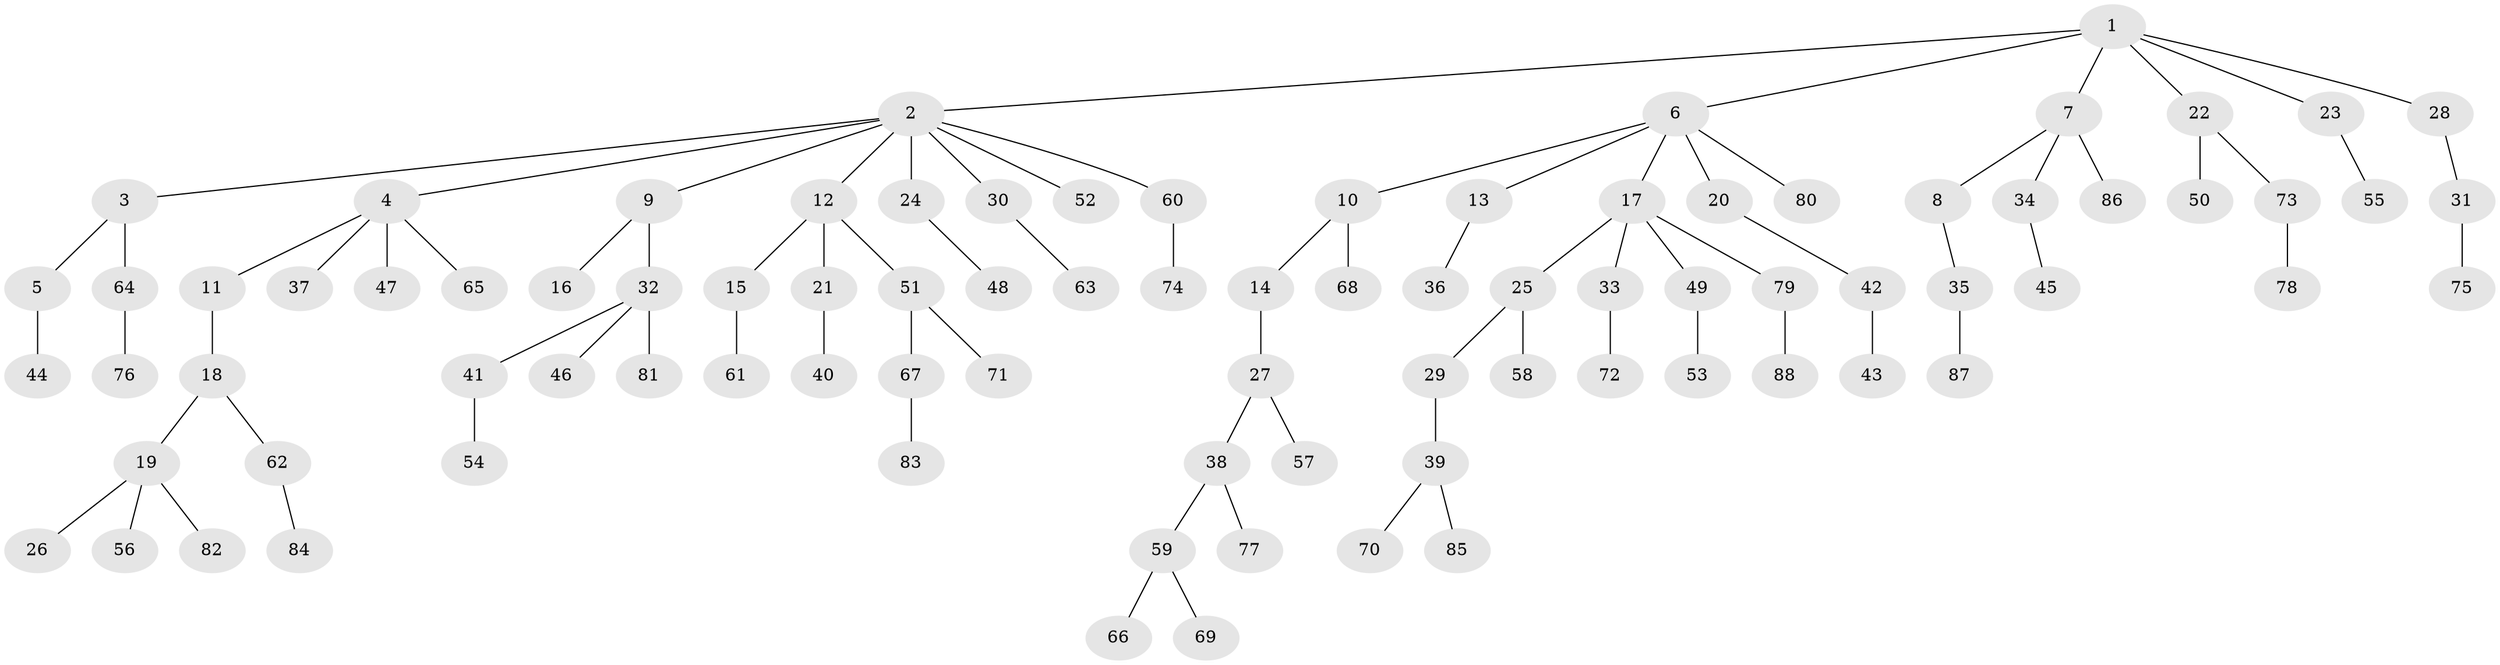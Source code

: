 // Generated by graph-tools (version 1.1) at 2025/15/03/09/25 04:15:29]
// undirected, 88 vertices, 87 edges
graph export_dot {
graph [start="1"]
  node [color=gray90,style=filled];
  1;
  2;
  3;
  4;
  5;
  6;
  7;
  8;
  9;
  10;
  11;
  12;
  13;
  14;
  15;
  16;
  17;
  18;
  19;
  20;
  21;
  22;
  23;
  24;
  25;
  26;
  27;
  28;
  29;
  30;
  31;
  32;
  33;
  34;
  35;
  36;
  37;
  38;
  39;
  40;
  41;
  42;
  43;
  44;
  45;
  46;
  47;
  48;
  49;
  50;
  51;
  52;
  53;
  54;
  55;
  56;
  57;
  58;
  59;
  60;
  61;
  62;
  63;
  64;
  65;
  66;
  67;
  68;
  69;
  70;
  71;
  72;
  73;
  74;
  75;
  76;
  77;
  78;
  79;
  80;
  81;
  82;
  83;
  84;
  85;
  86;
  87;
  88;
  1 -- 2;
  1 -- 6;
  1 -- 7;
  1 -- 22;
  1 -- 23;
  1 -- 28;
  2 -- 3;
  2 -- 4;
  2 -- 9;
  2 -- 12;
  2 -- 24;
  2 -- 30;
  2 -- 52;
  2 -- 60;
  3 -- 5;
  3 -- 64;
  4 -- 11;
  4 -- 37;
  4 -- 47;
  4 -- 65;
  5 -- 44;
  6 -- 10;
  6 -- 13;
  6 -- 17;
  6 -- 20;
  6 -- 80;
  7 -- 8;
  7 -- 34;
  7 -- 86;
  8 -- 35;
  9 -- 16;
  9 -- 32;
  10 -- 14;
  10 -- 68;
  11 -- 18;
  12 -- 15;
  12 -- 21;
  12 -- 51;
  13 -- 36;
  14 -- 27;
  15 -- 61;
  17 -- 25;
  17 -- 33;
  17 -- 49;
  17 -- 79;
  18 -- 19;
  18 -- 62;
  19 -- 26;
  19 -- 56;
  19 -- 82;
  20 -- 42;
  21 -- 40;
  22 -- 50;
  22 -- 73;
  23 -- 55;
  24 -- 48;
  25 -- 29;
  25 -- 58;
  27 -- 38;
  27 -- 57;
  28 -- 31;
  29 -- 39;
  30 -- 63;
  31 -- 75;
  32 -- 41;
  32 -- 46;
  32 -- 81;
  33 -- 72;
  34 -- 45;
  35 -- 87;
  38 -- 59;
  38 -- 77;
  39 -- 70;
  39 -- 85;
  41 -- 54;
  42 -- 43;
  49 -- 53;
  51 -- 67;
  51 -- 71;
  59 -- 66;
  59 -- 69;
  60 -- 74;
  62 -- 84;
  64 -- 76;
  67 -- 83;
  73 -- 78;
  79 -- 88;
}
